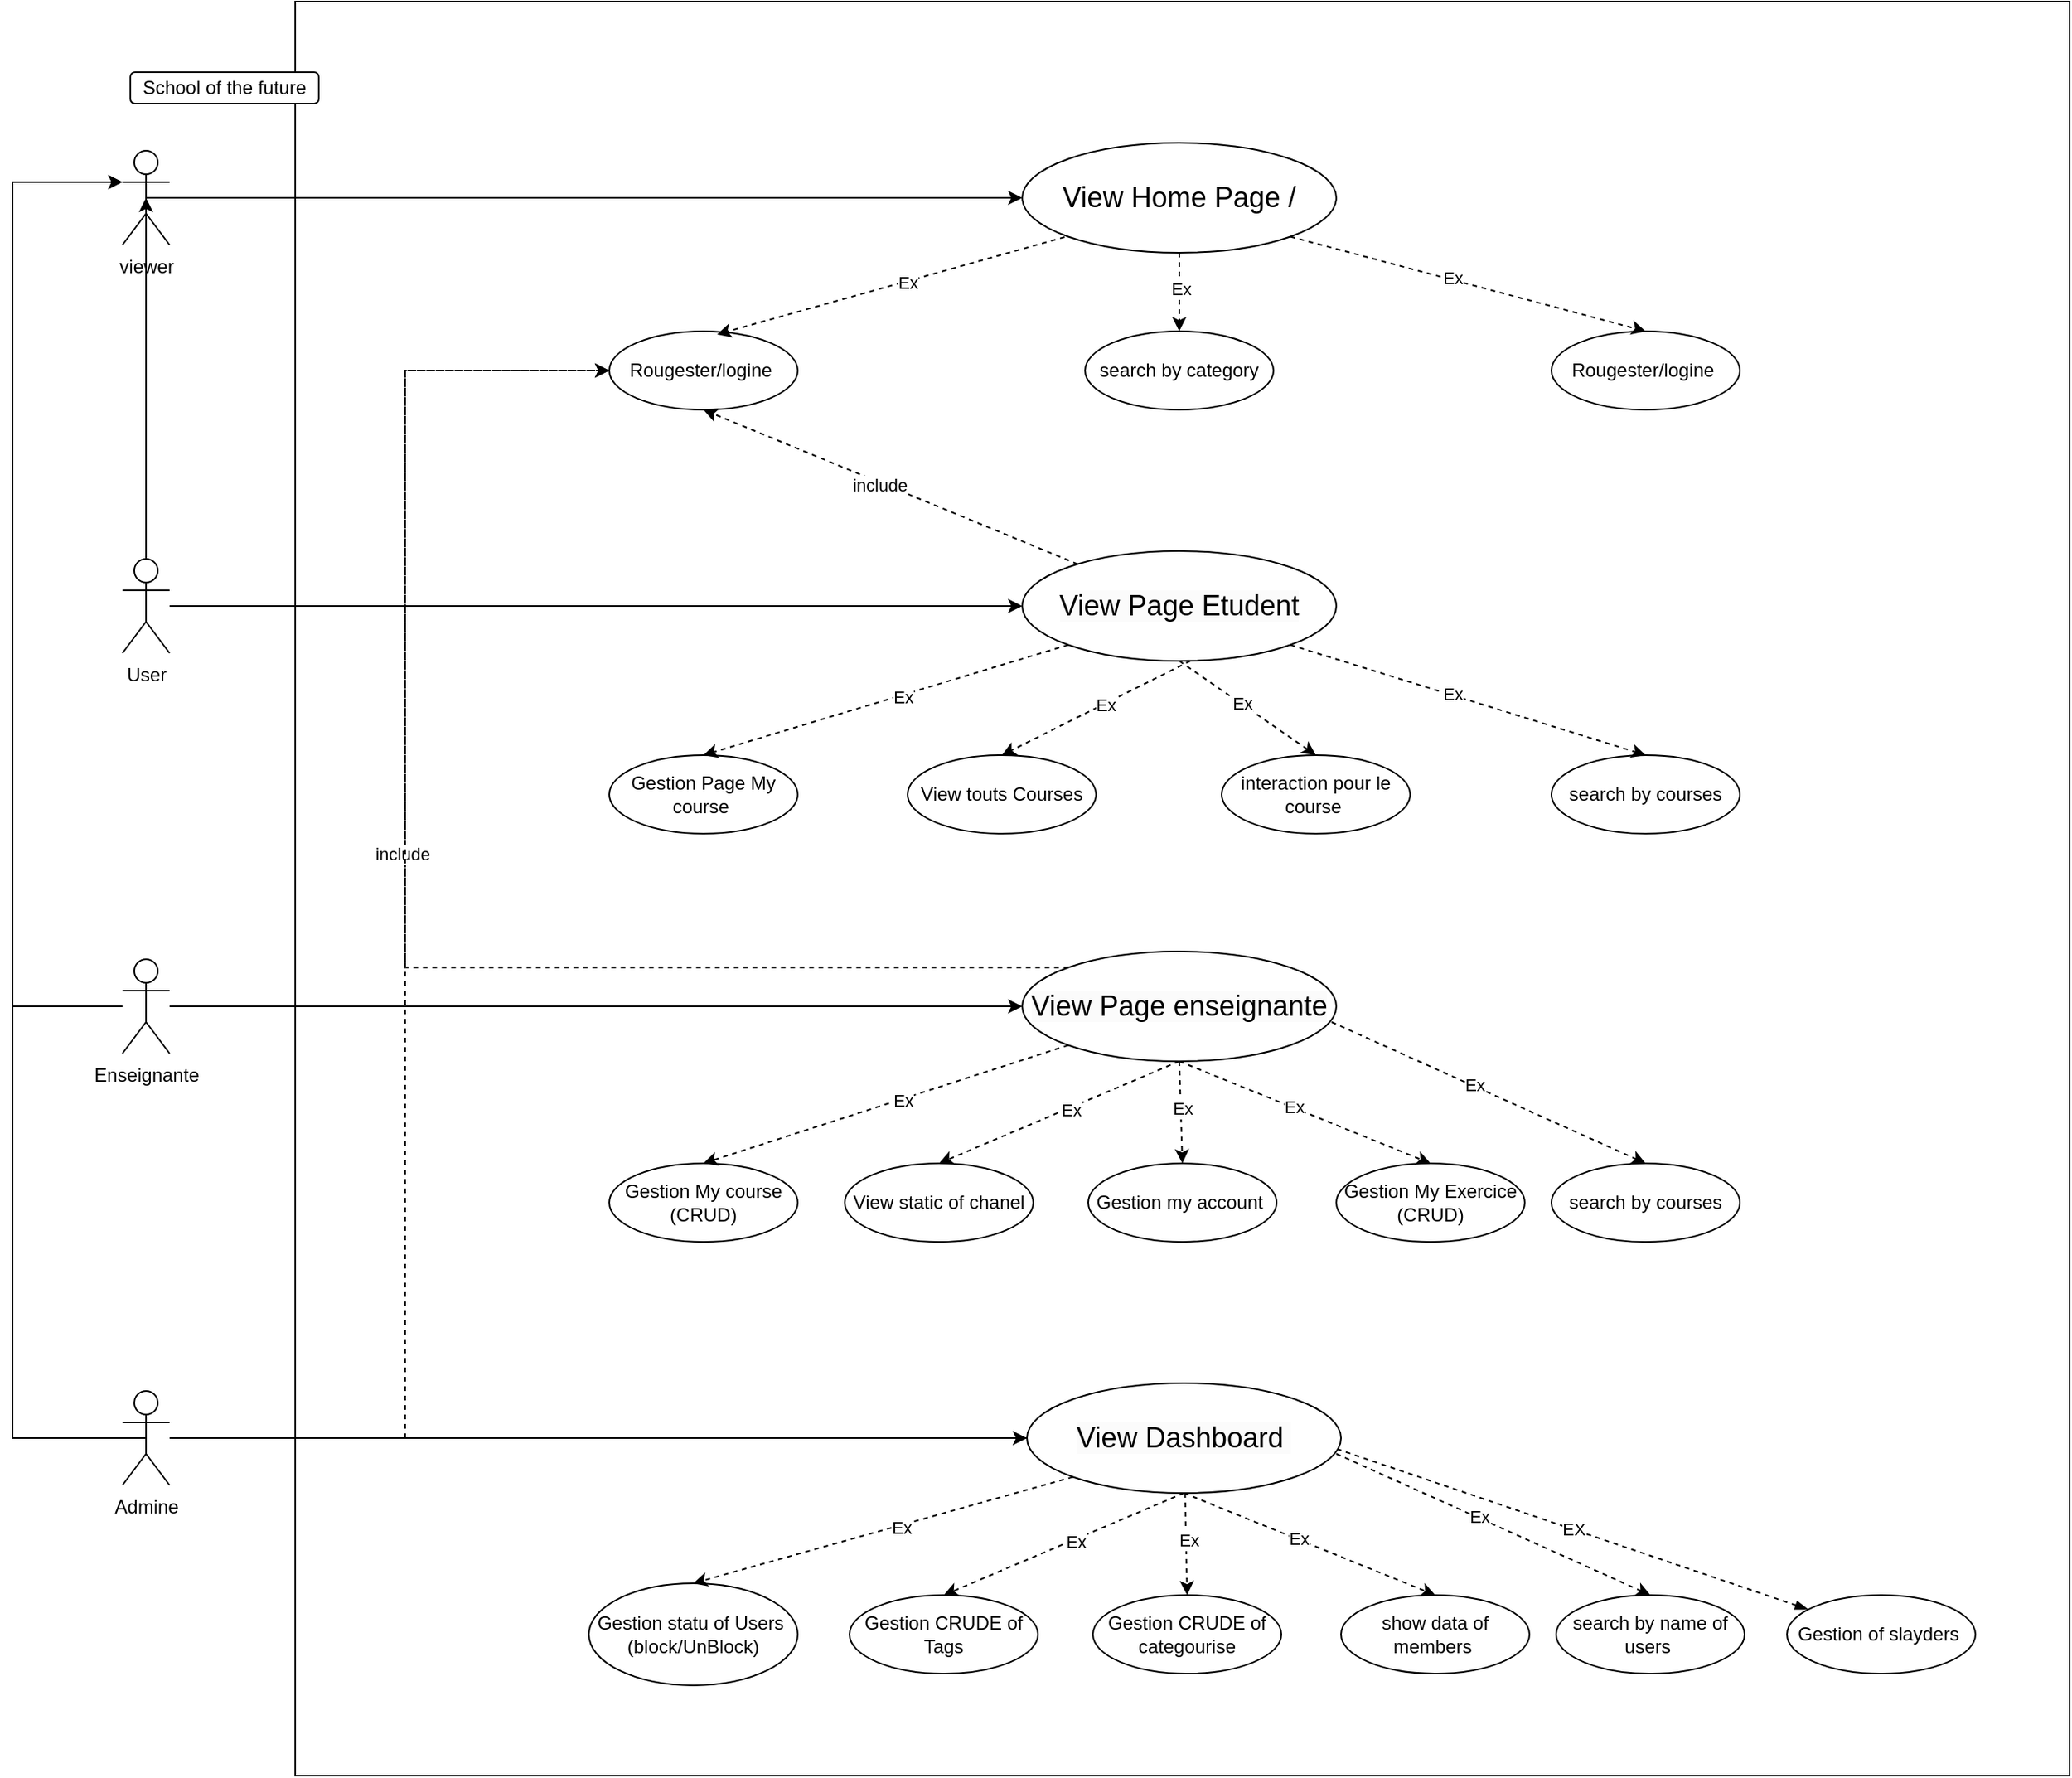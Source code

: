 <mxfile version="26.0.10">
  <diagram name="Page-1" id="4jda8NoiMC9IyFHDEaHw">
    <mxGraphModel dx="3970" dy="2230" grid="1" gridSize="10" guides="1" tooltips="1" connect="1" arrows="1" fold="1" page="1" pageScale="1" pageWidth="827" pageHeight="1169" math="0" shadow="0">
      <root>
        <mxCell id="0" />
        <mxCell id="1" parent="0" />
        <mxCell id="Eob55KsKMg39pcQ4-YCK-1" value="" style="whiteSpace=wrap;html=1;aspect=fixed;" vertex="1" parent="1">
          <mxGeometry x="830" y="230" width="1130" height="1130" as="geometry" />
        </mxCell>
        <mxCell id="Eob55KsKMg39pcQ4-YCK-2" value="" style="rounded=1;whiteSpace=wrap;html=1;" vertex="1" parent="1">
          <mxGeometry x="725" y="275" width="120" height="20" as="geometry" />
        </mxCell>
        <mxCell id="Eob55KsKMg39pcQ4-YCK-3" value="School of the&amp;nbsp;future" style="text;html=1;align=center;verticalAlign=middle;whiteSpace=wrap;rounded=0;" vertex="1" parent="1">
          <mxGeometry x="720" y="270" width="130" height="30" as="geometry" />
        </mxCell>
        <mxCell id="Eob55KsKMg39pcQ4-YCK-11" style="edgeStyle=orthogonalEdgeStyle;rounded=0;orthogonalLoop=1;jettySize=auto;html=1;exitX=0.5;exitY=0.5;exitDx=0;exitDy=0;exitPerimeter=0;" edge="1" parent="1" source="Eob55KsKMg39pcQ4-YCK-4" target="Eob55KsKMg39pcQ4-YCK-10">
          <mxGeometry relative="1" as="geometry" />
        </mxCell>
        <mxCell id="Eob55KsKMg39pcQ4-YCK-4" value="viewer" style="shape=umlActor;verticalLabelPosition=bottom;verticalAlign=top;html=1;outlineConnect=0;" vertex="1" parent="1">
          <mxGeometry x="720" y="325" width="30" height="60" as="geometry" />
        </mxCell>
        <mxCell id="Eob55KsKMg39pcQ4-YCK-80" style="edgeStyle=orthogonalEdgeStyle;rounded=0;orthogonalLoop=1;jettySize=auto;html=1;entryX=0;entryY=0.5;entryDx=0;entryDy=0;" edge="1" parent="1" source="Eob55KsKMg39pcQ4-YCK-5" target="Eob55KsKMg39pcQ4-YCK-56">
          <mxGeometry relative="1" as="geometry" />
        </mxCell>
        <mxCell id="Eob55KsKMg39pcQ4-YCK-128" style="edgeStyle=elbowEdgeStyle;rounded=0;orthogonalLoop=1;jettySize=auto;html=1;entryX=0;entryY=0.333;entryDx=0;entryDy=0;entryPerimeter=0;" edge="1" parent="1" source="Eob55KsKMg39pcQ4-YCK-5" target="Eob55KsKMg39pcQ4-YCK-4">
          <mxGeometry relative="1" as="geometry">
            <mxPoint x="660" y="350" as="targetPoint" />
            <Array as="points">
              <mxPoint x="650" y="600" />
            </Array>
          </mxGeometry>
        </mxCell>
        <mxCell id="Eob55KsKMg39pcQ4-YCK-5" value="Enseignante" style="shape=umlActor;verticalLabelPosition=bottom;verticalAlign=top;html=1;outlineConnect=0;" vertex="1" parent="1">
          <mxGeometry x="720" y="840" width="30" height="60" as="geometry" />
        </mxCell>
        <mxCell id="Eob55KsKMg39pcQ4-YCK-79" style="edgeStyle=orthogonalEdgeStyle;rounded=0;orthogonalLoop=1;jettySize=auto;html=1;" edge="1" parent="1" source="Eob55KsKMg39pcQ4-YCK-6" target="Eob55KsKMg39pcQ4-YCK-43">
          <mxGeometry relative="1" as="geometry" />
        </mxCell>
        <mxCell id="Eob55KsKMg39pcQ4-YCK-6" value="User" style="shape=umlActor;verticalLabelPosition=bottom;verticalAlign=top;html=1;outlineConnect=0;" vertex="1" parent="1">
          <mxGeometry x="720" y="585" width="30" height="60" as="geometry" />
        </mxCell>
        <mxCell id="Eob55KsKMg39pcQ4-YCK-10" value="" style="ellipse;whiteSpace=wrap;html=1;" vertex="1" parent="1">
          <mxGeometry x="1293" y="320" width="200" height="70" as="geometry" />
        </mxCell>
        <mxCell id="Eob55KsKMg39pcQ4-YCK-12" value="&lt;font style=&quot;font-size: 18px;&quot;&gt;View Home Page /&amp;nbsp;&lt;/font&gt;" style="text;html=1;align=center;verticalAlign=middle;whiteSpace=wrap;rounded=0;shadow=1;strokeWidth=9;" vertex="1" parent="1">
          <mxGeometry x="1316.5" y="325" width="157" height="60" as="geometry" />
        </mxCell>
        <mxCell id="Eob55KsKMg39pcQ4-YCK-15" value="Rougester/logine&amp;nbsp;" style="ellipse;whiteSpace=wrap;html=1;" vertex="1" parent="1">
          <mxGeometry x="1030" y="440" width="120" height="50" as="geometry" />
        </mxCell>
        <mxCell id="Eob55KsKMg39pcQ4-YCK-18" value="" style="endArrow=classic;html=1;rounded=0;entryX=0.572;entryY=0.04;entryDx=0;entryDy=0;entryPerimeter=0;exitX=0.022;exitY=0.917;exitDx=0;exitDy=0;dashed=1;exitPerimeter=0;" edge="1" parent="1" source="Eob55KsKMg39pcQ4-YCK-12" target="Eob55KsKMg39pcQ4-YCK-15">
          <mxGeometry width="50" height="50" relative="1" as="geometry">
            <mxPoint x="1323" y="400" as="sourcePoint" />
            <mxPoint x="1373" y="350" as="targetPoint" />
          </mxGeometry>
        </mxCell>
        <mxCell id="Eob55KsKMg39pcQ4-YCK-19" value="Ex" style="edgeLabel;html=1;align=center;verticalAlign=middle;resizable=0;points=[];" vertex="1" connectable="0" parent="Eob55KsKMg39pcQ4-YCK-18">
          <mxGeometry x="-0.091" y="1" relative="1" as="geometry">
            <mxPoint as="offset" />
          </mxGeometry>
        </mxCell>
        <mxCell id="Eob55KsKMg39pcQ4-YCK-21" value="search by category" style="ellipse;whiteSpace=wrap;html=1;" vertex="1" parent="1">
          <mxGeometry x="1333" y="440" width="120" height="50" as="geometry" />
        </mxCell>
        <mxCell id="Eob55KsKMg39pcQ4-YCK-24" value="Rougester/logine&amp;nbsp;" style="ellipse;whiteSpace=wrap;html=1;" vertex="1" parent="1">
          <mxGeometry x="1630" y="440" width="120" height="50" as="geometry" />
        </mxCell>
        <mxCell id="Eob55KsKMg39pcQ4-YCK-25" value="" style="endArrow=classic;html=1;rounded=0;dashed=1;exitX=0.5;exitY=1;exitDx=0;exitDy=0;" edge="1" parent="1" source="Eob55KsKMg39pcQ4-YCK-10" target="Eob55KsKMg39pcQ4-YCK-21">
          <mxGeometry width="50" height="50" relative="1" as="geometry">
            <mxPoint x="1393" y="387" as="sourcePoint" />
            <mxPoint x="1262" y="452" as="targetPoint" />
          </mxGeometry>
        </mxCell>
        <mxCell id="Eob55KsKMg39pcQ4-YCK-26" value="Ex" style="edgeLabel;html=1;align=center;verticalAlign=middle;resizable=0;points=[];" vertex="1" connectable="0" parent="Eob55KsKMg39pcQ4-YCK-25">
          <mxGeometry x="-0.091" y="1" relative="1" as="geometry">
            <mxPoint as="offset" />
          </mxGeometry>
        </mxCell>
        <mxCell id="Eob55KsKMg39pcQ4-YCK-31" value="" style="endArrow=classic;html=1;rounded=0;dashed=1;exitX=1;exitY=1;exitDx=0;exitDy=0;entryX=0.5;entryY=0;entryDx=0;entryDy=0;" edge="1" parent="1" source="Eob55KsKMg39pcQ4-YCK-10" target="Eob55KsKMg39pcQ4-YCK-24">
          <mxGeometry width="50" height="50" relative="1" as="geometry">
            <mxPoint x="1403" y="400" as="sourcePoint" />
            <mxPoint x="1403" y="450" as="targetPoint" />
          </mxGeometry>
        </mxCell>
        <mxCell id="Eob55KsKMg39pcQ4-YCK-32" value="Ex" style="edgeLabel;html=1;align=center;verticalAlign=middle;resizable=0;points=[];" vertex="1" connectable="0" parent="Eob55KsKMg39pcQ4-YCK-31">
          <mxGeometry x="-0.091" y="1" relative="1" as="geometry">
            <mxPoint as="offset" />
          </mxGeometry>
        </mxCell>
        <mxCell id="Eob55KsKMg39pcQ4-YCK-40" style="edgeStyle=orthogonalEdgeStyle;rounded=0;orthogonalLoop=1;jettySize=auto;html=1;entryX=0.5;entryY=0.5;entryDx=0;entryDy=0;entryPerimeter=0;" edge="1" parent="1" source="Eob55KsKMg39pcQ4-YCK-6" target="Eob55KsKMg39pcQ4-YCK-4">
          <mxGeometry relative="1" as="geometry" />
        </mxCell>
        <mxCell id="Eob55KsKMg39pcQ4-YCK-41" value="" style="endArrow=classic;html=1;rounded=0;entryX=0.5;entryY=1;entryDx=0;entryDy=0;dashed=1;" edge="1" parent="1" source="Eob55KsKMg39pcQ4-YCK-43" target="Eob55KsKMg39pcQ4-YCK-15">
          <mxGeometry width="50" height="50" relative="1" as="geometry">
            <mxPoint x="1311.826" y="590.056" as="sourcePoint" />
            <mxPoint x="1590" y="590" as="targetPoint" />
          </mxGeometry>
        </mxCell>
        <mxCell id="Eob55KsKMg39pcQ4-YCK-42" value="include" style="edgeLabel;html=1;align=center;verticalAlign=middle;resizable=0;points=[];" vertex="1" connectable="0" parent="Eob55KsKMg39pcQ4-YCK-41">
          <mxGeometry x="0.06" y="2" relative="1" as="geometry">
            <mxPoint as="offset" />
          </mxGeometry>
        </mxCell>
        <mxCell id="Eob55KsKMg39pcQ4-YCK-43" value="&lt;font style=&quot;&quot;&gt;&lt;font style=&quot;font-size: 18px;&quot;&gt;&lt;span style=&quot;color: rgb(0, 0, 0); font-family: Helvetica; font-style: normal; font-variant-ligatures: normal; font-variant-caps: normal; font-weight: 400; letter-spacing: normal; orphans: 2; text-align: center; text-indent: 0px; text-transform: none; widows: 2; word-spacing: 0px; -webkit-text-stroke-width: 0px; white-space: normal; background-color: rgb(251, 251, 251); text-decoration-thickness: initial; text-decoration-style: initial; text-decoration-color: initial; float: none; display: inline !important;&quot;&gt;View Page Etudent&lt;/span&gt;&lt;/font&gt;&lt;br&gt;&lt;/font&gt;" style="ellipse;whiteSpace=wrap;html=1;" vertex="1" parent="1">
          <mxGeometry x="1293" y="580" width="200" height="70" as="geometry" />
        </mxCell>
        <mxCell id="Eob55KsKMg39pcQ4-YCK-44" value="Gestion Page My course&amp;nbsp;" style="ellipse;whiteSpace=wrap;html=1;" vertex="1" parent="1">
          <mxGeometry x="1030" y="710" width="120" height="50" as="geometry" />
        </mxCell>
        <mxCell id="Eob55KsKMg39pcQ4-YCK-45" value="" style="endArrow=classic;html=1;rounded=0;entryX=0.5;entryY=0;entryDx=0;entryDy=0;exitX=0;exitY=1;exitDx=0;exitDy=0;dashed=1;" edge="1" parent="1" source="Eob55KsKMg39pcQ4-YCK-43" target="Eob55KsKMg39pcQ4-YCK-44">
          <mxGeometry width="50" height="50" relative="1" as="geometry">
            <mxPoint x="1316.5" y="638" as="sourcePoint" />
            <mxPoint x="1248.5" y="700" as="targetPoint" />
          </mxGeometry>
        </mxCell>
        <mxCell id="Eob55KsKMg39pcQ4-YCK-46" value="Ex" style="edgeLabel;html=1;align=center;verticalAlign=middle;resizable=0;points=[];" vertex="1" connectable="0" parent="Eob55KsKMg39pcQ4-YCK-45">
          <mxGeometry x="-0.091" y="1" relative="1" as="geometry">
            <mxPoint as="offset" />
          </mxGeometry>
        </mxCell>
        <mxCell id="Eob55KsKMg39pcQ4-YCK-47" value="" style="endArrow=classic;html=1;rounded=0;entryX=0.5;entryY=0;entryDx=0;entryDy=0;exitX=0.5;exitY=1;exitDx=0;exitDy=0;dashed=1;" edge="1" target="Eob55KsKMg39pcQ4-YCK-49" parent="1" source="Eob55KsKMg39pcQ4-YCK-43">
          <mxGeometry width="50" height="50" relative="1" as="geometry">
            <mxPoint x="1454.5" y="650" as="sourcePoint" />
            <mxPoint x="1382" y="711" as="targetPoint" />
          </mxGeometry>
        </mxCell>
        <mxCell id="Eob55KsKMg39pcQ4-YCK-48" value="Ex" style="edgeLabel;html=1;align=center;verticalAlign=middle;resizable=0;points=[];" vertex="1" connectable="0" parent="Eob55KsKMg39pcQ4-YCK-47">
          <mxGeometry x="-0.091" y="1" relative="1" as="geometry">
            <mxPoint as="offset" />
          </mxGeometry>
        </mxCell>
        <mxCell id="Eob55KsKMg39pcQ4-YCK-49" value="interaction pour le course&amp;nbsp;" style="ellipse;whiteSpace=wrap;html=1;" vertex="1" parent="1">
          <mxGeometry x="1420" y="710" width="120" height="50" as="geometry" />
        </mxCell>
        <mxCell id="Eob55KsKMg39pcQ4-YCK-50" value="search by courses" style="ellipse;whiteSpace=wrap;html=1;" vertex="1" parent="1">
          <mxGeometry x="1630" y="710" width="120" height="50" as="geometry" />
        </mxCell>
        <mxCell id="Eob55KsKMg39pcQ4-YCK-51" value="" style="endArrow=classic;html=1;rounded=0;entryX=0.5;entryY=0;entryDx=0;entryDy=0;exitX=1;exitY=1;exitDx=0;exitDy=0;dashed=1;" edge="1" parent="1" source="Eob55KsKMg39pcQ4-YCK-43" target="Eob55KsKMg39pcQ4-YCK-50">
          <mxGeometry width="50" height="50" relative="1" as="geometry">
            <mxPoint x="1403" y="660" as="sourcePoint" />
            <mxPoint x="1405" y="710" as="targetPoint" />
          </mxGeometry>
        </mxCell>
        <mxCell id="Eob55KsKMg39pcQ4-YCK-52" value="Ex" style="edgeLabel;html=1;align=center;verticalAlign=middle;resizable=0;points=[];" vertex="1" connectable="0" parent="Eob55KsKMg39pcQ4-YCK-51">
          <mxGeometry x="-0.091" y="1" relative="1" as="geometry">
            <mxPoint as="offset" />
          </mxGeometry>
        </mxCell>
        <mxCell id="Eob55KsKMg39pcQ4-YCK-56" value="&lt;font style=&quot;&quot;&gt;&lt;font style=&quot;font-size: 18px;&quot;&gt;&lt;span style=&quot;color: rgb(0, 0, 0); font-family: Helvetica; font-style: normal; font-variant-ligatures: normal; font-variant-caps: normal; font-weight: 400; letter-spacing: normal; orphans: 2; text-align: center; text-indent: 0px; text-transform: none; widows: 2; word-spacing: 0px; -webkit-text-stroke-width: 0px; white-space: normal; background-color: rgb(251, 251, 251); text-decoration-thickness: initial; text-decoration-style: initial; text-decoration-color: initial; float: none; display: inline !important;&quot;&gt;View Page&amp;nbsp;enseignante&lt;/span&gt;&lt;/font&gt;&lt;br&gt;&lt;/font&gt;" style="ellipse;whiteSpace=wrap;html=1;" vertex="1" parent="1">
          <mxGeometry x="1293" y="835" width="200" height="70" as="geometry" />
        </mxCell>
        <mxCell id="Eob55KsKMg39pcQ4-YCK-57" value="Gestion My course (CRUD)" style="ellipse;whiteSpace=wrap;html=1;" vertex="1" parent="1">
          <mxGeometry x="1030" y="970" width="120" height="50" as="geometry" />
        </mxCell>
        <mxCell id="Eob55KsKMg39pcQ4-YCK-58" value="View static of chanel" style="ellipse;whiteSpace=wrap;html=1;" vertex="1" parent="1">
          <mxGeometry x="1180" y="970" width="120" height="50" as="geometry" />
        </mxCell>
        <mxCell id="Eob55KsKMg39pcQ4-YCK-59" value="search by courses" style="ellipse;whiteSpace=wrap;html=1;" vertex="1" parent="1">
          <mxGeometry x="1630" y="970" width="120" height="50" as="geometry" />
        </mxCell>
        <mxCell id="Eob55KsKMg39pcQ4-YCK-60" value="" style="endArrow=classic;html=1;rounded=0;entryX=0.5;entryY=0;entryDx=0;entryDy=0;exitX=0.985;exitY=0.643;exitDx=0;exitDy=0;dashed=1;exitPerimeter=0;" edge="1" parent="1" source="Eob55KsKMg39pcQ4-YCK-56" target="Eob55KsKMg39pcQ4-YCK-59">
          <mxGeometry width="50" height="50" relative="1" as="geometry">
            <mxPoint x="1473.5" y="890" as="sourcePoint" />
            <mxPoint x="1699.5" y="960" as="targetPoint" />
          </mxGeometry>
        </mxCell>
        <mxCell id="Eob55KsKMg39pcQ4-YCK-61" value="Ex" style="edgeLabel;html=1;align=center;verticalAlign=middle;resizable=0;points=[];" vertex="1" connectable="0" parent="Eob55KsKMg39pcQ4-YCK-60">
          <mxGeometry x="-0.091" y="1" relative="1" as="geometry">
            <mxPoint as="offset" />
          </mxGeometry>
        </mxCell>
        <mxCell id="Eob55KsKMg39pcQ4-YCK-64" value="" style="endArrow=classic;html=1;rounded=0;entryX=0.5;entryY=0;entryDx=0;entryDy=0;exitX=0.5;exitY=1;exitDx=0;exitDy=0;dashed=1;" edge="1" parent="1" source="Eob55KsKMg39pcQ4-YCK-56" target="Eob55KsKMg39pcQ4-YCK-58">
          <mxGeometry width="50" height="50" relative="1" as="geometry">
            <mxPoint x="1500" y="890" as="sourcePoint" />
            <mxPoint x="1700" y="980" as="targetPoint" />
          </mxGeometry>
        </mxCell>
        <mxCell id="Eob55KsKMg39pcQ4-YCK-65" value="Ex" style="edgeLabel;html=1;align=center;verticalAlign=middle;resizable=0;points=[];" vertex="1" connectable="0" parent="Eob55KsKMg39pcQ4-YCK-64">
          <mxGeometry x="-0.091" y="1" relative="1" as="geometry">
            <mxPoint as="offset" />
          </mxGeometry>
        </mxCell>
        <mxCell id="Eob55KsKMg39pcQ4-YCK-66" value="" style="endArrow=classic;html=1;rounded=0;entryX=0.5;entryY=0;entryDx=0;entryDy=0;exitX=0;exitY=1;exitDx=0;exitDy=0;dashed=1;" edge="1" parent="1" source="Eob55KsKMg39pcQ4-YCK-56" target="Eob55KsKMg39pcQ4-YCK-57">
          <mxGeometry width="50" height="50" relative="1" as="geometry">
            <mxPoint x="1403" y="915" as="sourcePoint" />
            <mxPoint x="1405" y="980" as="targetPoint" />
          </mxGeometry>
        </mxCell>
        <mxCell id="Eob55KsKMg39pcQ4-YCK-67" value="Ex" style="edgeLabel;html=1;align=center;verticalAlign=middle;resizable=0;points=[];" vertex="1" connectable="0" parent="Eob55KsKMg39pcQ4-YCK-66">
          <mxGeometry x="-0.091" y="1" relative="1" as="geometry">
            <mxPoint as="offset" />
          </mxGeometry>
        </mxCell>
        <mxCell id="Eob55KsKMg39pcQ4-YCK-68" value="Gestion My Exercice (CRUD)" style="ellipse;whiteSpace=wrap;html=1;" vertex="1" parent="1">
          <mxGeometry x="1493" y="970" width="120" height="50" as="geometry" />
        </mxCell>
        <mxCell id="Eob55KsKMg39pcQ4-YCK-69" style="edgeStyle=orthogonalEdgeStyle;rounded=0;orthogonalLoop=1;jettySize=auto;html=1;exitX=0.5;exitY=1;exitDx=0;exitDy=0;" edge="1" parent="1" source="Eob55KsKMg39pcQ4-YCK-58" target="Eob55KsKMg39pcQ4-YCK-58">
          <mxGeometry relative="1" as="geometry" />
        </mxCell>
        <mxCell id="Eob55KsKMg39pcQ4-YCK-70" value="" style="endArrow=classic;html=1;rounded=0;entryX=0.5;entryY=0;entryDx=0;entryDy=0;dashed=1;exitX=0.5;exitY=1;exitDx=0;exitDy=0;" edge="1" parent="1" source="Eob55KsKMg39pcQ4-YCK-56" target="Eob55KsKMg39pcQ4-YCK-68">
          <mxGeometry width="50" height="50" relative="1" as="geometry">
            <mxPoint x="1393" y="910" as="sourcePoint" />
            <mxPoint x="1300" y="980" as="targetPoint" />
          </mxGeometry>
        </mxCell>
        <mxCell id="Eob55KsKMg39pcQ4-YCK-71" value="Ex" style="edgeLabel;html=1;align=center;verticalAlign=middle;resizable=0;points=[];" vertex="1" connectable="0" parent="Eob55KsKMg39pcQ4-YCK-70">
          <mxGeometry x="-0.091" y="1" relative="1" as="geometry">
            <mxPoint as="offset" />
          </mxGeometry>
        </mxCell>
        <mxCell id="Eob55KsKMg39pcQ4-YCK-73" value="Gestion my account&amp;nbsp;" style="ellipse;whiteSpace=wrap;html=1;" vertex="1" parent="1">
          <mxGeometry x="1335" y="970" width="120" height="50" as="geometry" />
        </mxCell>
        <mxCell id="Eob55KsKMg39pcQ4-YCK-77" value="" style="endArrow=classic;html=1;rounded=0;entryX=0.5;entryY=0;entryDx=0;entryDy=0;dashed=1;exitX=0.5;exitY=1;exitDx=0;exitDy=0;" edge="1" parent="1" source="Eob55KsKMg39pcQ4-YCK-56" target="Eob55KsKMg39pcQ4-YCK-73">
          <mxGeometry width="50" height="50" relative="1" as="geometry">
            <mxPoint x="1403" y="915" as="sourcePoint" />
            <mxPoint x="1563" y="980" as="targetPoint" />
          </mxGeometry>
        </mxCell>
        <mxCell id="Eob55KsKMg39pcQ4-YCK-78" value="Ex" style="edgeLabel;html=1;align=center;verticalAlign=middle;resizable=0;points=[];" vertex="1" connectable="0" parent="Eob55KsKMg39pcQ4-YCK-77">
          <mxGeometry x="-0.091" y="1" relative="1" as="geometry">
            <mxPoint as="offset" />
          </mxGeometry>
        </mxCell>
        <mxCell id="Eob55KsKMg39pcQ4-YCK-81" value="" style="endArrow=classic;html=1;rounded=0;entryX=0;entryY=0.5;entryDx=0;entryDy=0;dashed=1;exitX=0;exitY=0;exitDx=0;exitDy=0;edgeStyle=orthogonalEdgeStyle;" edge="1" parent="1" source="Eob55KsKMg39pcQ4-YCK-56" target="Eob55KsKMg39pcQ4-YCK-15">
          <mxGeometry width="50" height="50" relative="1" as="geometry">
            <mxPoint x="1338" y="598" as="sourcePoint" />
            <mxPoint x="1100" y="500" as="targetPoint" />
            <Array as="points">
              <mxPoint x="900" y="845" />
              <mxPoint x="900" y="465" />
            </Array>
          </mxGeometry>
        </mxCell>
        <mxCell id="Eob55KsKMg39pcQ4-YCK-82" value="include" style="edgeLabel;html=1;align=center;verticalAlign=middle;resizable=0;points=[];" vertex="1" connectable="0" parent="Eob55KsKMg39pcQ4-YCK-81">
          <mxGeometry x="0.06" y="2" relative="1" as="geometry">
            <mxPoint as="offset" />
          </mxGeometry>
        </mxCell>
        <mxCell id="Eob55KsKMg39pcQ4-YCK-127" style="edgeStyle=orthogonalEdgeStyle;rounded=0;orthogonalLoop=1;jettySize=auto;html=1;entryX=0;entryY=0.5;entryDx=0;entryDy=0;" edge="1" parent="1" source="Eob55KsKMg39pcQ4-YCK-86" target="Eob55KsKMg39pcQ4-YCK-104">
          <mxGeometry relative="1" as="geometry" />
        </mxCell>
        <mxCell id="Eob55KsKMg39pcQ4-YCK-86" value="Admine" style="shape=umlActor;verticalLabelPosition=bottom;verticalAlign=top;html=1;outlineConnect=0;" vertex="1" parent="1">
          <mxGeometry x="720" y="1115" width="30" height="60" as="geometry" />
        </mxCell>
        <mxCell id="Eob55KsKMg39pcQ4-YCK-126" style="edgeStyle=elbowEdgeStyle;rounded=0;orthogonalLoop=1;jettySize=auto;html=1;entryX=0;entryY=0.5;entryDx=0;entryDy=0;dashed=1;" edge="1" parent="1" source="Eob55KsKMg39pcQ4-YCK-104" target="Eob55KsKMg39pcQ4-YCK-15">
          <mxGeometry relative="1" as="geometry">
            <mxPoint x="900" y="441.111" as="targetPoint" />
            <Array as="points">
              <mxPoint x="900" y="840" />
            </Array>
          </mxGeometry>
        </mxCell>
        <mxCell id="Eob55KsKMg39pcQ4-YCK-104" value="&lt;font style=&quot;&quot;&gt;&lt;font style=&quot;font-size: 18px;&quot;&gt;&lt;span style=&quot;color: rgb(0, 0, 0); font-family: Helvetica; font-style: normal; font-variant-ligatures: normal; font-variant-caps: normal; font-weight: 400; letter-spacing: normal; orphans: 2; text-align: center; text-indent: 0px; text-transform: none; widows: 2; word-spacing: 0px; -webkit-text-stroke-width: 0px; white-space: normal; background-color: rgb(251, 251, 251); text-decoration-thickness: initial; text-decoration-style: initial; text-decoration-color: initial; float: none; display: inline !important;&quot;&gt;View Dashboard&amp;nbsp;&lt;/span&gt;&lt;/font&gt;&lt;br&gt;&lt;/font&gt;" style="ellipse;whiteSpace=wrap;html=1;" vertex="1" parent="1">
          <mxGeometry x="1296" y="1110" width="200" height="70" as="geometry" />
        </mxCell>
        <mxCell id="Eob55KsKMg39pcQ4-YCK-105" value="Gestion statu of Users&amp;nbsp; (block/UnBlock)" style="ellipse;whiteSpace=wrap;html=1;" vertex="1" parent="1">
          <mxGeometry x="1017" y="1237.5" width="133" height="65" as="geometry" />
        </mxCell>
        <mxCell id="Eob55KsKMg39pcQ4-YCK-106" value="Gestion CRUDE of Tags" style="ellipse;whiteSpace=wrap;html=1;" vertex="1" parent="1">
          <mxGeometry x="1183" y="1245" width="120" height="50" as="geometry" />
        </mxCell>
        <mxCell id="Eob55KsKMg39pcQ4-YCK-107" value="search by name of users&amp;nbsp;" style="ellipse;whiteSpace=wrap;html=1;" vertex="1" parent="1">
          <mxGeometry x="1633" y="1245" width="120" height="50" as="geometry" />
        </mxCell>
        <mxCell id="Eob55KsKMg39pcQ4-YCK-108" value="" style="endArrow=classic;html=1;rounded=0;entryX=0.5;entryY=0;entryDx=0;entryDy=0;exitX=0.985;exitY=0.643;exitDx=0;exitDy=0;dashed=1;exitPerimeter=0;" edge="1" parent="1" source="Eob55KsKMg39pcQ4-YCK-104" target="Eob55KsKMg39pcQ4-YCK-107">
          <mxGeometry width="50" height="50" relative="1" as="geometry">
            <mxPoint x="1476.5" y="1165" as="sourcePoint" />
            <mxPoint x="1702.5" y="1235" as="targetPoint" />
          </mxGeometry>
        </mxCell>
        <mxCell id="Eob55KsKMg39pcQ4-YCK-109" value="Ex" style="edgeLabel;html=1;align=center;verticalAlign=middle;resizable=0;points=[];" vertex="1" connectable="0" parent="Eob55KsKMg39pcQ4-YCK-108">
          <mxGeometry x="-0.091" y="1" relative="1" as="geometry">
            <mxPoint as="offset" />
          </mxGeometry>
        </mxCell>
        <mxCell id="Eob55KsKMg39pcQ4-YCK-110" value="" style="endArrow=classic;html=1;rounded=0;entryX=0.5;entryY=0;entryDx=0;entryDy=0;exitX=0.5;exitY=1;exitDx=0;exitDy=0;dashed=1;" edge="1" parent="1" source="Eob55KsKMg39pcQ4-YCK-104" target="Eob55KsKMg39pcQ4-YCK-106">
          <mxGeometry width="50" height="50" relative="1" as="geometry">
            <mxPoint x="1503" y="1165" as="sourcePoint" />
            <mxPoint x="1703" y="1255" as="targetPoint" />
          </mxGeometry>
        </mxCell>
        <mxCell id="Eob55KsKMg39pcQ4-YCK-111" value="Ex" style="edgeLabel;html=1;align=center;verticalAlign=middle;resizable=0;points=[];" vertex="1" connectable="0" parent="Eob55KsKMg39pcQ4-YCK-110">
          <mxGeometry x="-0.091" y="1" relative="1" as="geometry">
            <mxPoint as="offset" />
          </mxGeometry>
        </mxCell>
        <mxCell id="Eob55KsKMg39pcQ4-YCK-112" value="" style="endArrow=classic;html=1;rounded=0;entryX=0.5;entryY=0;entryDx=0;entryDy=0;exitX=0;exitY=1;exitDx=0;exitDy=0;dashed=1;" edge="1" parent="1" source="Eob55KsKMg39pcQ4-YCK-104" target="Eob55KsKMg39pcQ4-YCK-105">
          <mxGeometry width="50" height="50" relative="1" as="geometry">
            <mxPoint x="1406" y="1190" as="sourcePoint" />
            <mxPoint x="1408" y="1255" as="targetPoint" />
          </mxGeometry>
        </mxCell>
        <mxCell id="Eob55KsKMg39pcQ4-YCK-113" value="Ex" style="edgeLabel;html=1;align=center;verticalAlign=middle;resizable=0;points=[];" vertex="1" connectable="0" parent="Eob55KsKMg39pcQ4-YCK-112">
          <mxGeometry x="-0.091" y="1" relative="1" as="geometry">
            <mxPoint as="offset" />
          </mxGeometry>
        </mxCell>
        <mxCell id="Eob55KsKMg39pcQ4-YCK-114" value="show data of members&amp;nbsp;" style="ellipse;whiteSpace=wrap;html=1;" vertex="1" parent="1">
          <mxGeometry x="1496" y="1245" width="120" height="50" as="geometry" />
        </mxCell>
        <mxCell id="Eob55KsKMg39pcQ4-YCK-115" style="edgeStyle=orthogonalEdgeStyle;rounded=0;orthogonalLoop=1;jettySize=auto;html=1;exitX=0.5;exitY=1;exitDx=0;exitDy=0;" edge="1" parent="1" source="Eob55KsKMg39pcQ4-YCK-106" target="Eob55KsKMg39pcQ4-YCK-106">
          <mxGeometry relative="1" as="geometry" />
        </mxCell>
        <mxCell id="Eob55KsKMg39pcQ4-YCK-116" value="" style="endArrow=classic;html=1;rounded=0;entryX=0.5;entryY=0;entryDx=0;entryDy=0;dashed=1;exitX=0.5;exitY=1;exitDx=0;exitDy=0;" edge="1" parent="1" source="Eob55KsKMg39pcQ4-YCK-104" target="Eob55KsKMg39pcQ4-YCK-114">
          <mxGeometry width="50" height="50" relative="1" as="geometry">
            <mxPoint x="1396" y="1185" as="sourcePoint" />
            <mxPoint x="1303" y="1255" as="targetPoint" />
          </mxGeometry>
        </mxCell>
        <mxCell id="Eob55KsKMg39pcQ4-YCK-117" value="Ex" style="edgeLabel;html=1;align=center;verticalAlign=middle;resizable=0;points=[];" vertex="1" connectable="0" parent="Eob55KsKMg39pcQ4-YCK-116">
          <mxGeometry x="-0.091" y="1" relative="1" as="geometry">
            <mxPoint as="offset" />
          </mxGeometry>
        </mxCell>
        <mxCell id="Eob55KsKMg39pcQ4-YCK-118" value="Gestion CRUDE of categourise" style="ellipse;whiteSpace=wrap;html=1;" vertex="1" parent="1">
          <mxGeometry x="1338" y="1245" width="120" height="50" as="geometry" />
        </mxCell>
        <mxCell id="Eob55KsKMg39pcQ4-YCK-119" value="" style="endArrow=classic;html=1;rounded=0;entryX=0.5;entryY=0;entryDx=0;entryDy=0;dashed=1;" edge="1" parent="1" source="Eob55KsKMg39pcQ4-YCK-104" target="Eob55KsKMg39pcQ4-YCK-118">
          <mxGeometry width="50" height="50" relative="1" as="geometry">
            <mxPoint x="1406" y="1190" as="sourcePoint" />
            <mxPoint x="1566" y="1255" as="targetPoint" />
          </mxGeometry>
        </mxCell>
        <mxCell id="Eob55KsKMg39pcQ4-YCK-120" value="Ex" style="edgeLabel;html=1;align=center;verticalAlign=middle;resizable=0;points=[];" vertex="1" connectable="0" parent="Eob55KsKMg39pcQ4-YCK-119">
          <mxGeometry x="-0.091" y="1" relative="1" as="geometry">
            <mxPoint as="offset" />
          </mxGeometry>
        </mxCell>
        <mxCell id="Eob55KsKMg39pcQ4-YCK-121" value="View touts Courses" style="ellipse;whiteSpace=wrap;html=1;" vertex="1" parent="1">
          <mxGeometry x="1220" y="710" width="120" height="50" as="geometry" />
        </mxCell>
        <mxCell id="Eob55KsKMg39pcQ4-YCK-122" value="" style="endArrow=classic;html=1;rounded=0;entryX=0.5;entryY=0;entryDx=0;entryDy=0;dashed=1;" edge="1" parent="1" target="Eob55KsKMg39pcQ4-YCK-121">
          <mxGeometry width="50" height="50" relative="1" as="geometry">
            <mxPoint x="1400" y="650" as="sourcePoint" />
            <mxPoint x="1490" y="720" as="targetPoint" />
          </mxGeometry>
        </mxCell>
        <mxCell id="Eob55KsKMg39pcQ4-YCK-123" value="Ex" style="edgeLabel;html=1;align=center;verticalAlign=middle;resizable=0;points=[];" vertex="1" connectable="0" parent="Eob55KsKMg39pcQ4-YCK-122">
          <mxGeometry x="-0.091" y="1" relative="1" as="geometry">
            <mxPoint as="offset" />
          </mxGeometry>
        </mxCell>
        <mxCell id="Eob55KsKMg39pcQ4-YCK-125" value="EX" style="rounded=0;orthogonalLoop=1;jettySize=auto;html=1;entryX=0.988;entryY=0.6;entryDx=0;entryDy=0;dashed=1;startArrow=blockThin;startFill=1;endArrow=none;entryPerimeter=0;" edge="1" parent="1" source="Eob55KsKMg39pcQ4-YCK-124" target="Eob55KsKMg39pcQ4-YCK-104">
          <mxGeometry relative="1" as="geometry" />
        </mxCell>
        <mxCell id="Eob55KsKMg39pcQ4-YCK-124" value="Gestion of slayders&amp;nbsp;" style="ellipse;whiteSpace=wrap;html=1;" vertex="1" parent="1">
          <mxGeometry x="1780" y="1245" width="120" height="50" as="geometry" />
        </mxCell>
        <mxCell id="Eob55KsKMg39pcQ4-YCK-130" style="edgeStyle=elbowEdgeStyle;rounded=0;orthogonalLoop=1;jettySize=auto;html=1;entryX=0;entryY=0.333;entryDx=0;entryDy=0;entryPerimeter=0;exitX=0.5;exitY=0.5;exitDx=0;exitDy=0;exitPerimeter=0;" edge="1" parent="1" source="Eob55KsKMg39pcQ4-YCK-86" target="Eob55KsKMg39pcQ4-YCK-4">
          <mxGeometry relative="1" as="geometry">
            <mxPoint x="730" y="355" as="targetPoint" />
            <mxPoint x="730" y="880" as="sourcePoint" />
            <Array as="points">
              <mxPoint x="650" y="760" />
            </Array>
          </mxGeometry>
        </mxCell>
      </root>
    </mxGraphModel>
  </diagram>
</mxfile>
